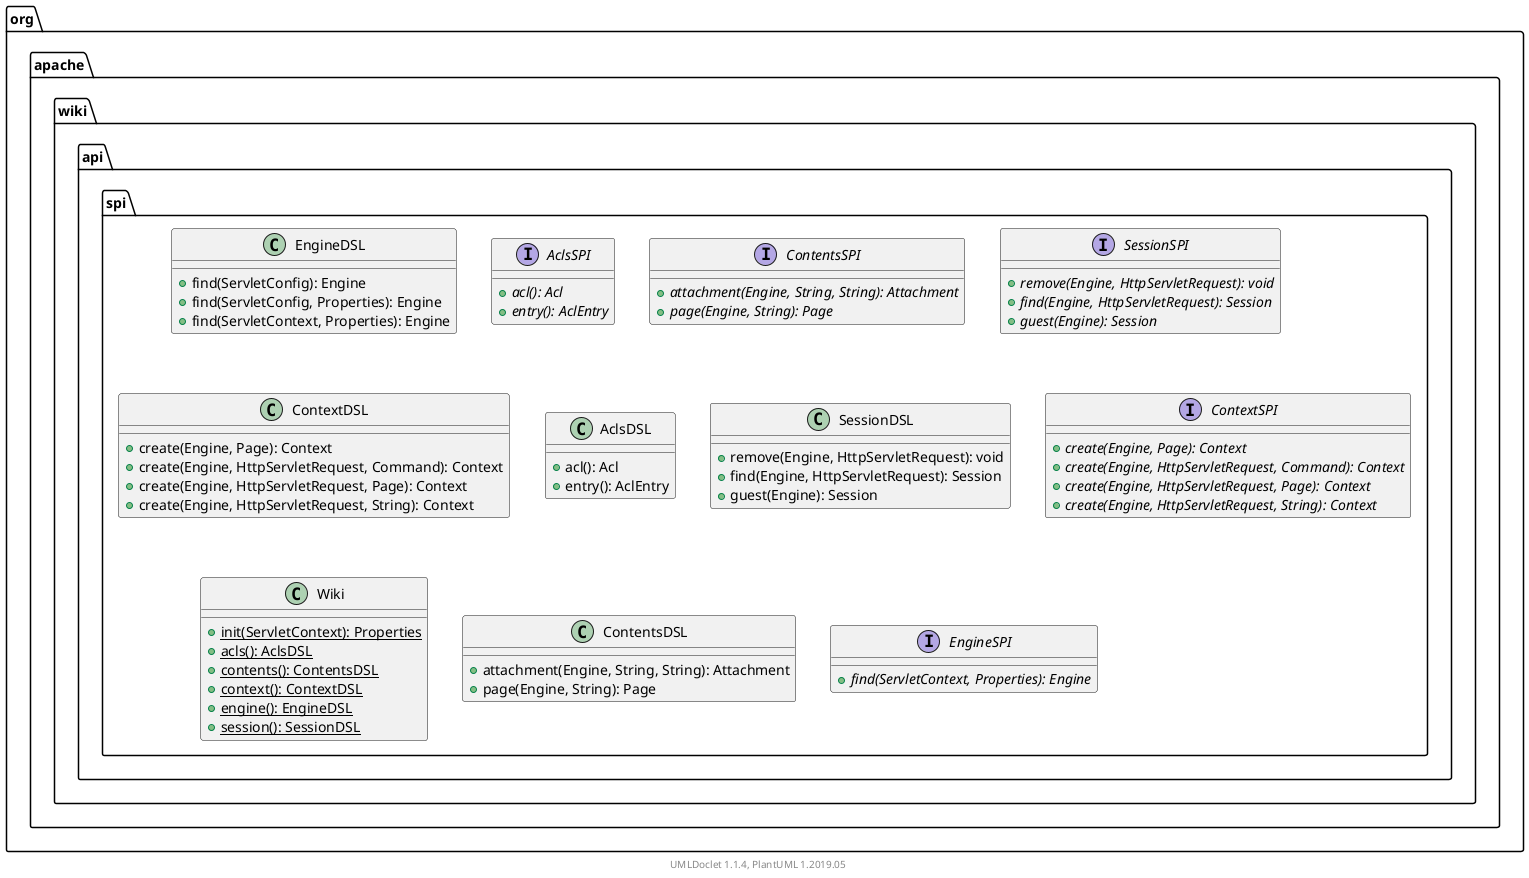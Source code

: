 @startuml

    namespace org.apache.wiki.api.spi {

        class EngineDSL [[EngineDSL.html]] {
            +find(ServletConfig): Engine
            +find(ServletConfig, Properties): Engine
            +find(ServletContext, Properties): Engine
        }

        interface AclsSPI [[AclsSPI.html]] {
            {abstract} +acl(): Acl
            {abstract} +entry(): AclEntry
        }

        interface ContentsSPI [[ContentsSPI.html]] {
            {abstract} +attachment(Engine, String, String): Attachment
            {abstract} +page(Engine, String): Page
        }

        interface SessionSPI [[SessionSPI.html]] {
            {abstract} +remove(Engine, HttpServletRequest): void
            {abstract} +find(Engine, HttpServletRequest): Session
            {abstract} +guest(Engine): Session
        }

        class ContextDSL [[ContextDSL.html]] {
            +create(Engine, Page): Context
            +create(Engine, HttpServletRequest, Command): Context
            +create(Engine, HttpServletRequest, Page): Context
            +create(Engine, HttpServletRequest, String): Context
        }

        class AclsDSL [[AclsDSL.html]] {
            +acl(): Acl
            +entry(): AclEntry
        }

        class SessionDSL [[SessionDSL.html]] {
            +remove(Engine, HttpServletRequest): void
            +find(Engine, HttpServletRequest): Session
            +guest(Engine): Session
        }

        interface ContextSPI [[ContextSPI.html]] {
            {abstract} +create(Engine, Page): Context
            {abstract} +create(Engine, HttpServletRequest, Command): Context
            {abstract} +create(Engine, HttpServletRequest, Page): Context
            {abstract} +create(Engine, HttpServletRequest, String): Context
        }

        class Wiki [[Wiki.html]] {
            {static} +init(ServletContext): Properties
            {static} +acls(): AclsDSL
            {static} +contents(): ContentsDSL
            {static} +context(): ContextDSL
            {static} +engine(): EngineDSL
            {static} +session(): SessionDSL
        }

        class ContentsDSL [[ContentsDSL.html]] {
            +attachment(Engine, String, String): Attachment
            +page(Engine, String): Page
        }

        interface EngineSPI [[EngineSPI.html]] {
            {abstract} +find(ServletContext, Properties): Engine
        }

    }


    center footer UMLDoclet 1.1.4, PlantUML 1.2019.05
@enduml
